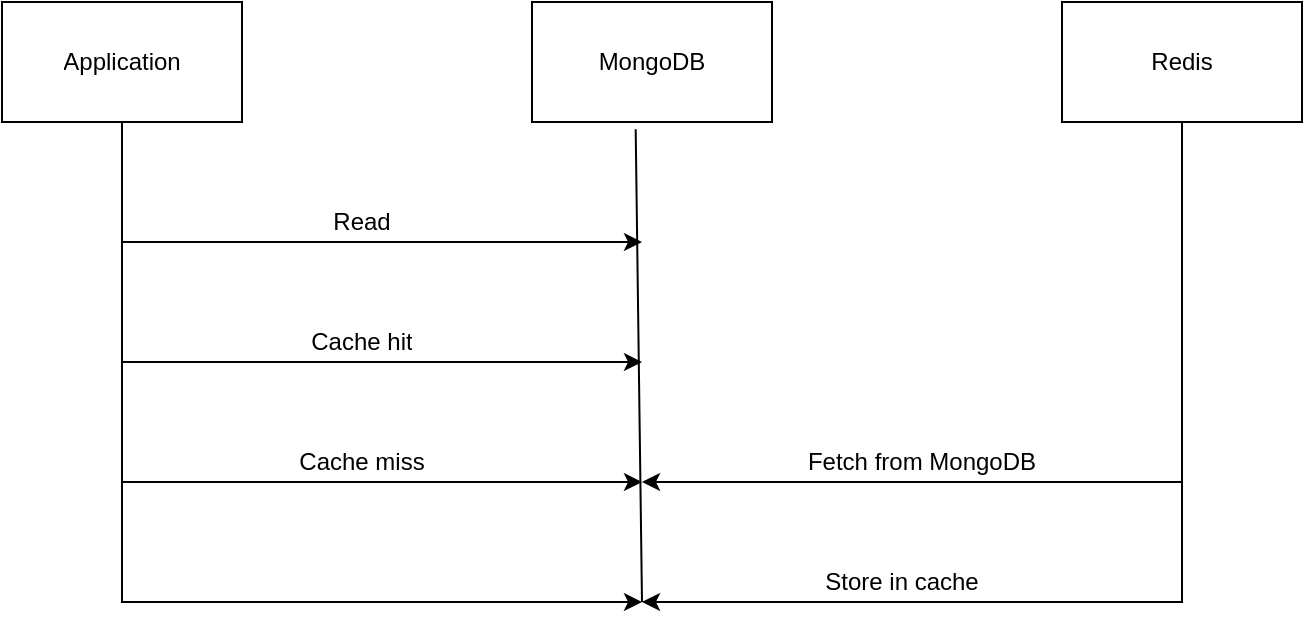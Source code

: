 <mxfile version="22.1.3" type="device">
  <diagram name="Page-1" id="n67MC-5NozJtrNeAfyBS">
    <mxGraphModel dx="663" dy="1400" grid="1" gridSize="10" guides="1" tooltips="1" connect="1" arrows="1" fold="1" page="1" pageScale="1" pageWidth="850" pageHeight="1100" math="0" shadow="0">
      <root>
        <mxCell id="0" />
        <mxCell id="1" parent="0" />
        <mxCell id="vWCBe14x-LcC1HkcvVfx-1" value="" style="rounded=0;whiteSpace=wrap;html=1;" vertex="1" parent="1">
          <mxGeometry x="40" y="40" width="120" height="60" as="geometry" />
        </mxCell>
        <mxCell id="vWCBe14x-LcC1HkcvVfx-2" value="" style="rounded=0;whiteSpace=wrap;html=1;" vertex="1" parent="1">
          <mxGeometry x="305" y="40" width="120" height="60" as="geometry" />
        </mxCell>
        <mxCell id="vWCBe14x-LcC1HkcvVfx-3" value="" style="rounded=0;whiteSpace=wrap;html=1;" vertex="1" parent="1">
          <mxGeometry x="570" y="40" width="120" height="60" as="geometry" />
        </mxCell>
        <UserObject label="Application" placeholders="1" name="Variable" id="vWCBe14x-LcC1HkcvVfx-4">
          <mxCell style="text;html=1;strokeColor=none;fillColor=none;align=center;verticalAlign=middle;whiteSpace=wrap;overflow=hidden;" vertex="1" parent="1">
            <mxGeometry x="60" y="60" width="80" height="20" as="geometry" />
          </mxCell>
        </UserObject>
        <UserObject label="MongoDB" placeholders="1" name="Variable" id="vWCBe14x-LcC1HkcvVfx-5">
          <mxCell style="text;html=1;strokeColor=none;fillColor=none;align=center;verticalAlign=middle;whiteSpace=wrap;overflow=hidden;" vertex="1" parent="1">
            <mxGeometry x="325" y="60" width="80" height="20" as="geometry" />
          </mxCell>
        </UserObject>
        <UserObject label="Redis" placeholders="1" name="Variable" id="vWCBe14x-LcC1HkcvVfx-6">
          <mxCell style="text;html=1;strokeColor=none;fillColor=none;align=center;verticalAlign=middle;whiteSpace=wrap;overflow=hidden;" vertex="1" parent="1">
            <mxGeometry x="590" y="60" width="80" height="20" as="geometry" />
          </mxCell>
        </UserObject>
        <mxCell id="vWCBe14x-LcC1HkcvVfx-7" value="" style="endArrow=classic;html=1;rounded=0;exitX=0.5;exitY=1;exitDx=0;exitDy=0;" edge="1" parent="1" source="vWCBe14x-LcC1HkcvVfx-3">
          <mxGeometry width="50" height="50" relative="1" as="geometry">
            <mxPoint x="350" y="410" as="sourcePoint" />
            <mxPoint x="360" y="340" as="targetPoint" />
            <Array as="points">
              <mxPoint x="630" y="340" />
            </Array>
          </mxGeometry>
        </mxCell>
        <mxCell id="vWCBe14x-LcC1HkcvVfx-8" value="" style="endArrow=classic;html=1;rounded=0;" edge="1" parent="1">
          <mxGeometry width="50" height="50" relative="1" as="geometry">
            <mxPoint x="100" y="160" as="sourcePoint" />
            <mxPoint x="360" y="220" as="targetPoint" />
            <Array as="points">
              <mxPoint x="100" y="220" />
            </Array>
          </mxGeometry>
        </mxCell>
        <mxCell id="vWCBe14x-LcC1HkcvVfx-9" value="" style="endArrow=classic;html=1;rounded=0;exitX=0.5;exitY=1;exitDx=0;exitDy=0;" edge="1" parent="1" source="vWCBe14x-LcC1HkcvVfx-1">
          <mxGeometry width="50" height="50" relative="1" as="geometry">
            <mxPoint x="210" y="90" as="sourcePoint" />
            <mxPoint x="360" y="160" as="targetPoint" />
            <Array as="points">
              <mxPoint x="100" y="160" />
            </Array>
          </mxGeometry>
        </mxCell>
        <mxCell id="vWCBe14x-LcC1HkcvVfx-10" value="" style="endArrow=classic;html=1;rounded=0;" edge="1" parent="1">
          <mxGeometry width="50" height="50" relative="1" as="geometry">
            <mxPoint x="100" y="220" as="sourcePoint" />
            <mxPoint x="360" y="280" as="targetPoint" />
            <Array as="points">
              <mxPoint x="100" y="280" />
            </Array>
          </mxGeometry>
        </mxCell>
        <mxCell id="vWCBe14x-LcC1HkcvVfx-11" value="" style="endArrow=classic;html=1;rounded=0;" edge="1" parent="1">
          <mxGeometry width="50" height="50" relative="1" as="geometry">
            <mxPoint x="100" y="280" as="sourcePoint" />
            <mxPoint x="360" y="340" as="targetPoint" />
            <Array as="points">
              <mxPoint x="100" y="340" />
            </Array>
          </mxGeometry>
        </mxCell>
        <mxCell id="vWCBe14x-LcC1HkcvVfx-12" value="" style="endArrow=classic;html=1;rounded=0;" edge="1" parent="1">
          <mxGeometry width="50" height="50" relative="1" as="geometry">
            <mxPoint x="630" y="280" as="sourcePoint" />
            <mxPoint x="360" y="280" as="targetPoint" />
          </mxGeometry>
        </mxCell>
        <mxCell id="vWCBe14x-LcC1HkcvVfx-13" value="" style="endArrow=none;html=1;rounded=0;entryX=0.432;entryY=1.061;entryDx=0;entryDy=0;entryPerimeter=0;" edge="1" parent="1" target="vWCBe14x-LcC1HkcvVfx-2">
          <mxGeometry width="50" height="50" relative="1" as="geometry">
            <mxPoint x="360" y="340" as="sourcePoint" />
            <mxPoint x="400" y="360" as="targetPoint" />
          </mxGeometry>
        </mxCell>
        <UserObject label="Read" placeholders="1" name="Variable" id="vWCBe14x-LcC1HkcvVfx-14">
          <mxCell style="text;html=1;strokeColor=none;fillColor=none;align=center;verticalAlign=middle;whiteSpace=wrap;overflow=hidden;" vertex="1" parent="1">
            <mxGeometry x="180" y="140" width="80" height="20" as="geometry" />
          </mxCell>
        </UserObject>
        <UserObject label="Cache hit" placeholders="1" name="Variable" id="vWCBe14x-LcC1HkcvVfx-16">
          <mxCell style="text;html=1;strokeColor=none;fillColor=none;align=center;verticalAlign=middle;whiteSpace=wrap;overflow=hidden;" vertex="1" parent="1">
            <mxGeometry x="180" y="200" width="80" height="20" as="geometry" />
          </mxCell>
        </UserObject>
        <UserObject label="Cache miss" placeholders="1" name="Variable" id="vWCBe14x-LcC1HkcvVfx-17">
          <mxCell style="text;html=1;strokeColor=none;fillColor=none;align=center;verticalAlign=middle;whiteSpace=wrap;overflow=hidden;" vertex="1" parent="1">
            <mxGeometry x="180" y="260" width="80" height="20" as="geometry" />
          </mxCell>
        </UserObject>
        <UserObject label="Fetch from MongoDB" placeholders="1" name="Variable" id="vWCBe14x-LcC1HkcvVfx-18">
          <mxCell style="text;html=1;strokeColor=none;fillColor=none;align=center;verticalAlign=middle;whiteSpace=wrap;overflow=hidden;" vertex="1" parent="1">
            <mxGeometry x="390" y="260" width="220" height="20" as="geometry" />
          </mxCell>
        </UserObject>
        <UserObject label="Store in cache" placeholders="1" name="Variable" id="vWCBe14x-LcC1HkcvVfx-19">
          <mxCell style="text;html=1;strokeColor=none;fillColor=none;align=center;verticalAlign=middle;whiteSpace=wrap;overflow=hidden;" vertex="1" parent="1">
            <mxGeometry x="450" y="320" width="80" height="20" as="geometry" />
          </mxCell>
        </UserObject>
      </root>
    </mxGraphModel>
  </diagram>
</mxfile>
